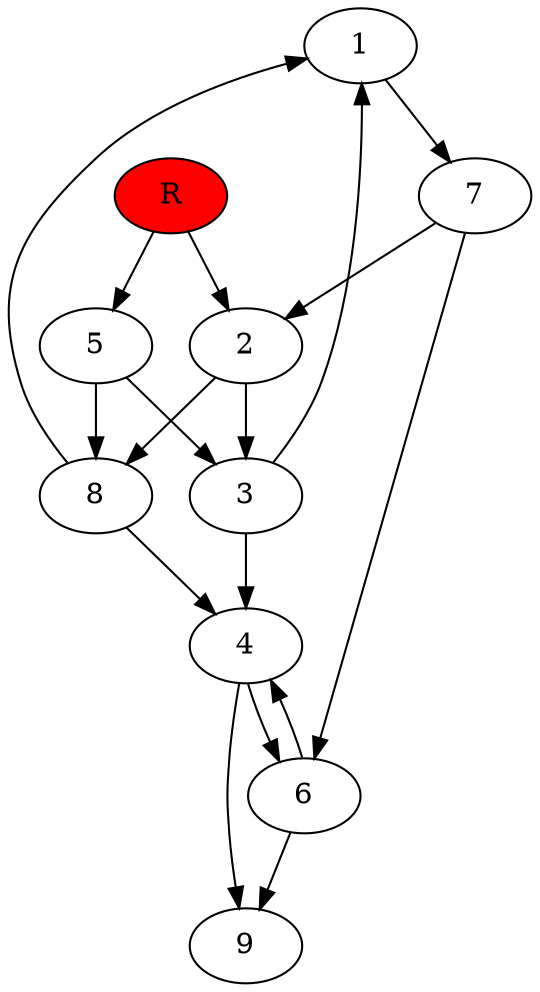 digraph prb42191 {
	1
	2
	3
	4
	5
	6
	7
	8
	R [fillcolor="#ff0000" style=filled]
	1 -> 7
	2 -> 3
	2 -> 8
	3 -> 1
	3 -> 4
	4 -> 6
	4 -> 9
	5 -> 3
	5 -> 8
	6 -> 4
	6 -> 9
	7 -> 2
	7 -> 6
	8 -> 1
	8 -> 4
	R -> 2
	R -> 5
}
